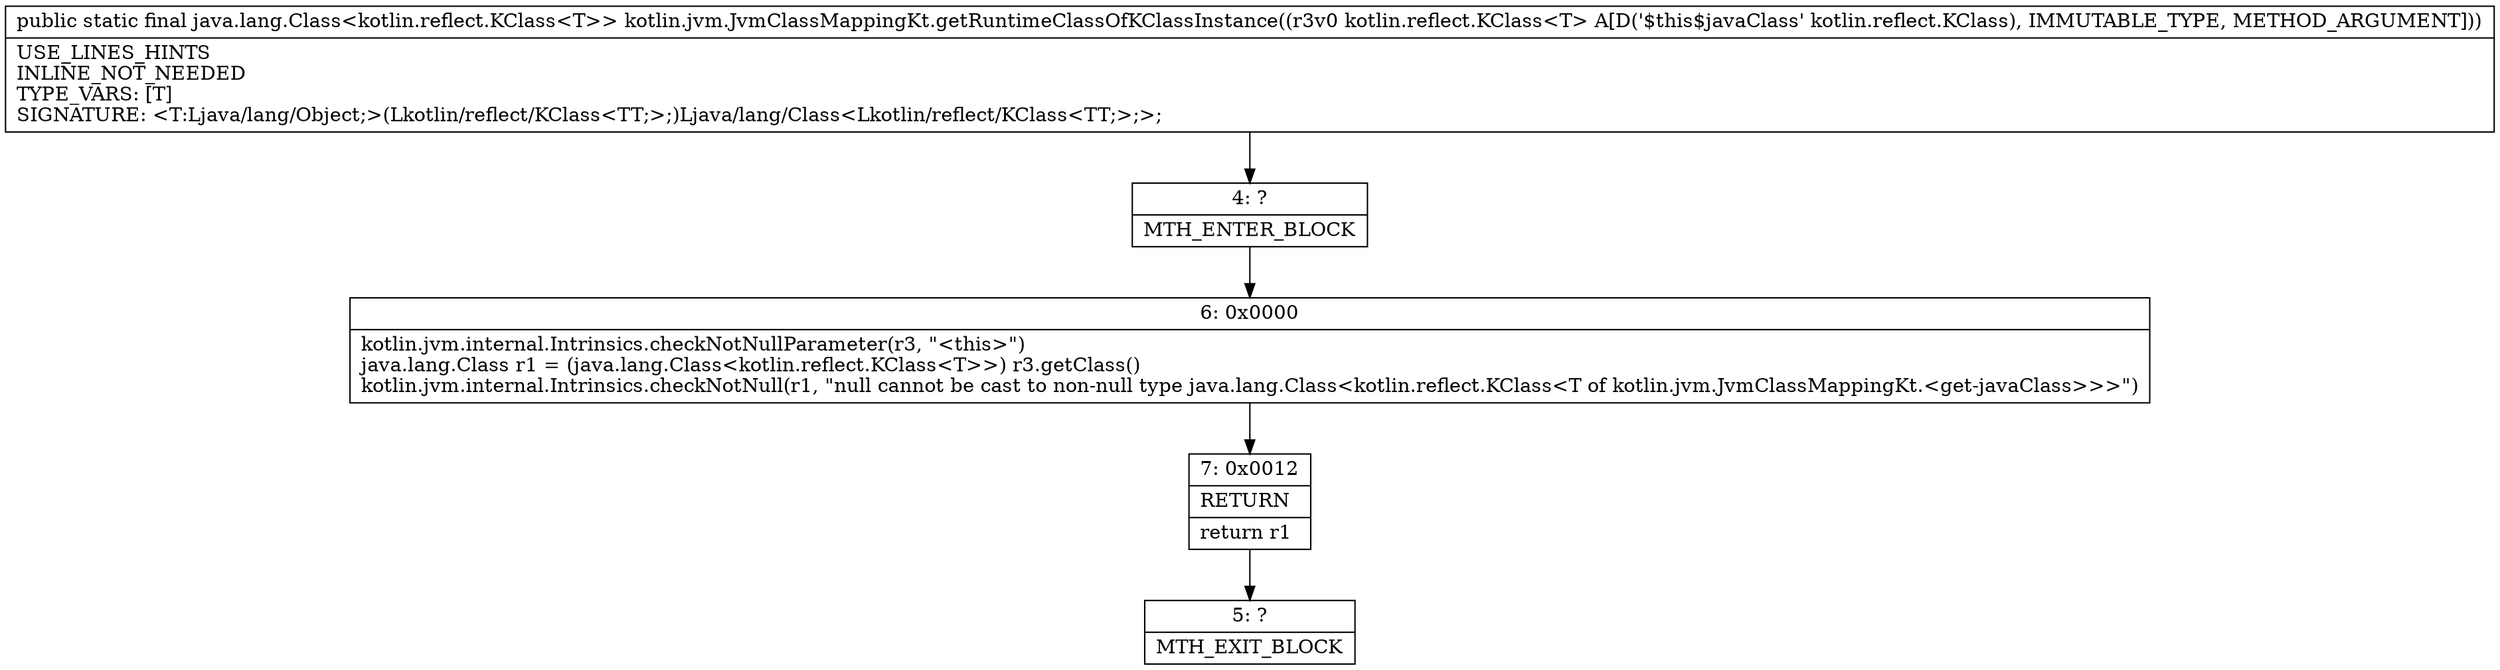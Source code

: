 digraph "CFG forkotlin.jvm.JvmClassMappingKt.getRuntimeClassOfKClassInstance(Lkotlin\/reflect\/KClass;)Ljava\/lang\/Class;" {
Node_4 [shape=record,label="{4\:\ ?|MTH_ENTER_BLOCK\l}"];
Node_6 [shape=record,label="{6\:\ 0x0000|kotlin.jvm.internal.Intrinsics.checkNotNullParameter(r3, \"\<this\>\")\ljava.lang.Class r1 = (java.lang.Class\<kotlin.reflect.KClass\<T\>\>) r3.getClass()\lkotlin.jvm.internal.Intrinsics.checkNotNull(r1, \"null cannot be cast to non\-null type java.lang.Class\<kotlin.reflect.KClass\<T of kotlin.jvm.JvmClassMappingKt.\<get\-javaClass\>\>\>\")\l}"];
Node_7 [shape=record,label="{7\:\ 0x0012|RETURN\l|return r1\l}"];
Node_5 [shape=record,label="{5\:\ ?|MTH_EXIT_BLOCK\l}"];
MethodNode[shape=record,label="{public static final java.lang.Class\<kotlin.reflect.KClass\<T\>\> kotlin.jvm.JvmClassMappingKt.getRuntimeClassOfKClassInstance((r3v0 kotlin.reflect.KClass\<T\> A[D('$this$javaClass' kotlin.reflect.KClass), IMMUTABLE_TYPE, METHOD_ARGUMENT]))  | USE_LINES_HINTS\lINLINE_NOT_NEEDED\lTYPE_VARS: [T]\lSIGNATURE: \<T:Ljava\/lang\/Object;\>(Lkotlin\/reflect\/KClass\<TT;\>;)Ljava\/lang\/Class\<Lkotlin\/reflect\/KClass\<TT;\>;\>;\l}"];
MethodNode -> Node_4;Node_4 -> Node_6;
Node_6 -> Node_7;
Node_7 -> Node_5;
}

